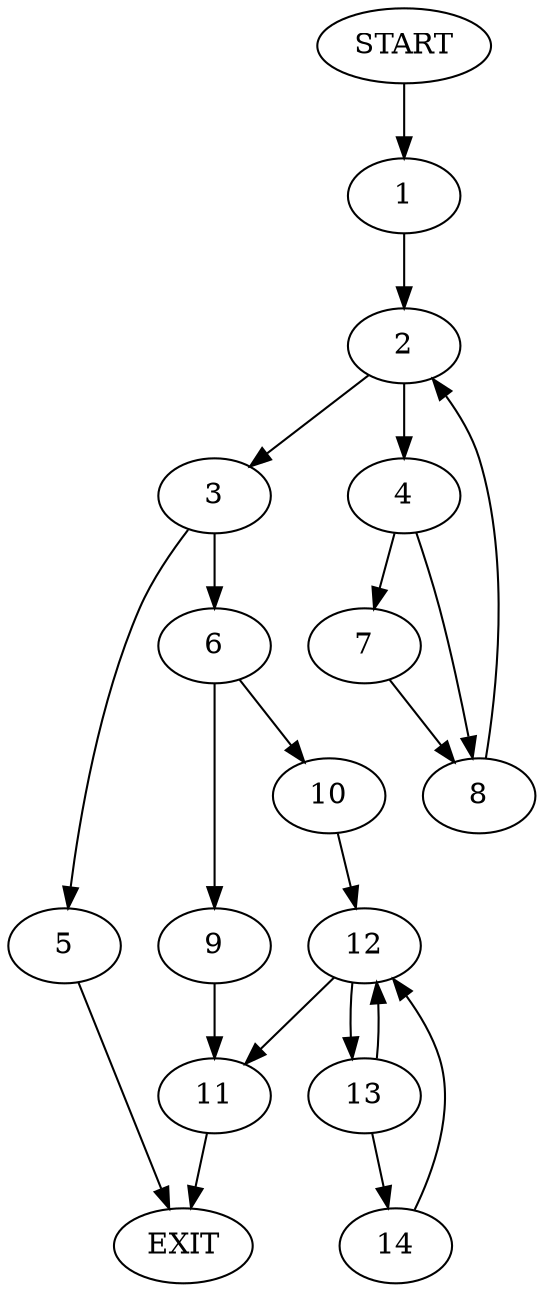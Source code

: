 digraph {
0 [label="START"]
15 [label="EXIT"]
0 -> 1
1 -> 2
2 -> 3
2 -> 4
3 -> 5
3 -> 6
4 -> 7
4 -> 8
8 -> 2
7 -> 8
6 -> 9
6 -> 10
5 -> 15
9 -> 11
10 -> 12
11 -> 15
12 -> 11
12 -> 13
13 -> 12
13 -> 14
14 -> 12
}
